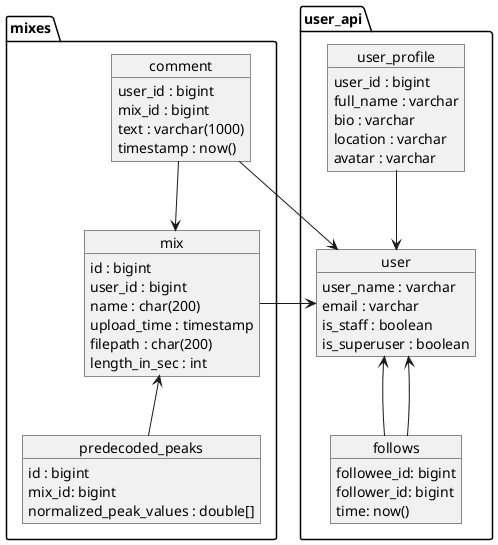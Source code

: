 @startuml database


package user_api {
    object user {
        user_name : varchar
        email : varchar
        is_staff : boolean
        is_superuser : boolean
    }
    object user_profile {
        user_id : bigint
        full_name : varchar
        bio : varchar
        location : varchar
        avatar : varchar
    }

    object follows {
        followee_id: bigint
        follower_id: bigint
        time: now()
    }
}

package mixes {

    object mix {
        id : bigint
        user_id : bigint
        name : char(200)
        upload_time : timestamp
        filepath : char(200)
        length_in_sec : int
    }

    object predecoded_peaks {
        id : bigint
        mix_id: bigint
        normalized_peak_values : double[] 
    }

    object comment {
        user_id : bigint
        mix_id : bigint
        text : varchar(1000)
        timestamp : now()
    }

}





user <-- follows
user <-- follows
mix -> user
mix <-- predecoded_peaks
user_profile --> user
comment --> user
comment --> mix

@enduml
